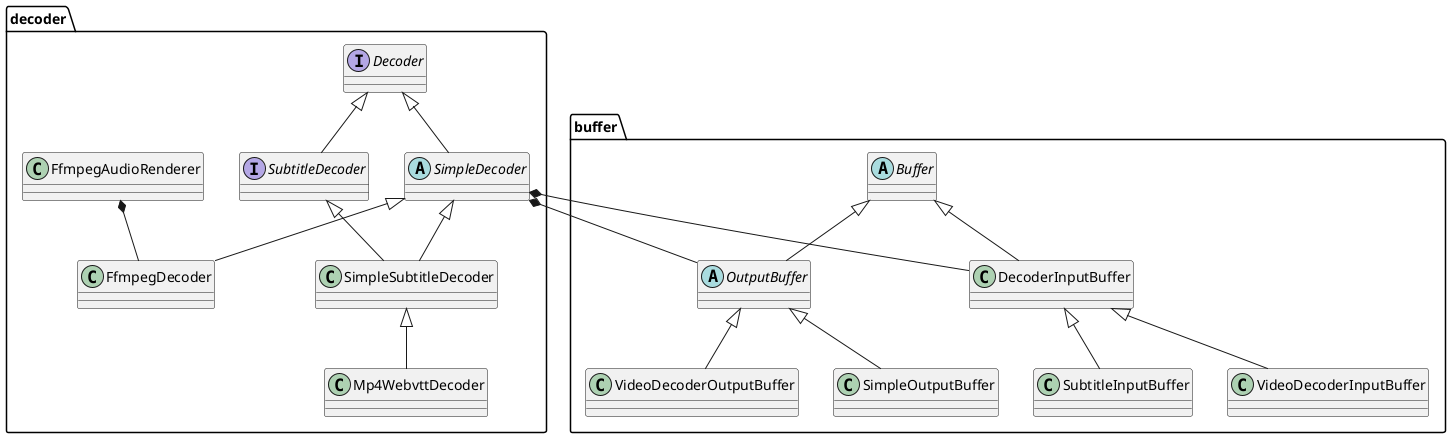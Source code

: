 
@startuml
'A media decoder
package decoder {

interface Decoder
abstract class SimpleDecoder
interface SubtitleDecoder
class FfmpegDecoder
class SimpleSubtitleDecoder
class Mp4WebvttDecoder

Decoder <|-- SimpleDecoder
Decoder <|-- SubtitleDecoder
SimpleDecoder <|-- FfmpegDecoder
SimpleDecoder <|-- SimpleSubtitleDecoder
SubtitleDecoder <|-- SimpleSubtitleDecoder
SimpleSubtitleDecoder <|-- Mp4WebvttDecoder
FfmpegAudioRenderer *-- FfmpegDecoder
}

package buffer{

'Buffer
abstract class Buffer
abstract class OutputBuffer
class DecoderInputBuffer
class VideoDecoderInputBuffer
class SubtitleInputBuffer
class SimpleOutputBuffer
class VideoDecoderOutputBuffer

Buffer <|-- OutputBuffer
Buffer <|-- DecoderInputBuffer
SimpleDecoder *-- OutputBuffer
SimpleDecoder *-- DecoderInputBuffer
DecoderInputBuffer <|-- VideoDecoderInputBuffer
DecoderInputBuffer <|-- SubtitleInputBuffer
OutputBuffer <|-- SimpleOutputBuffer
OutputBuffer <|-- VideoDecoderOutputBuffer

}
@enduml